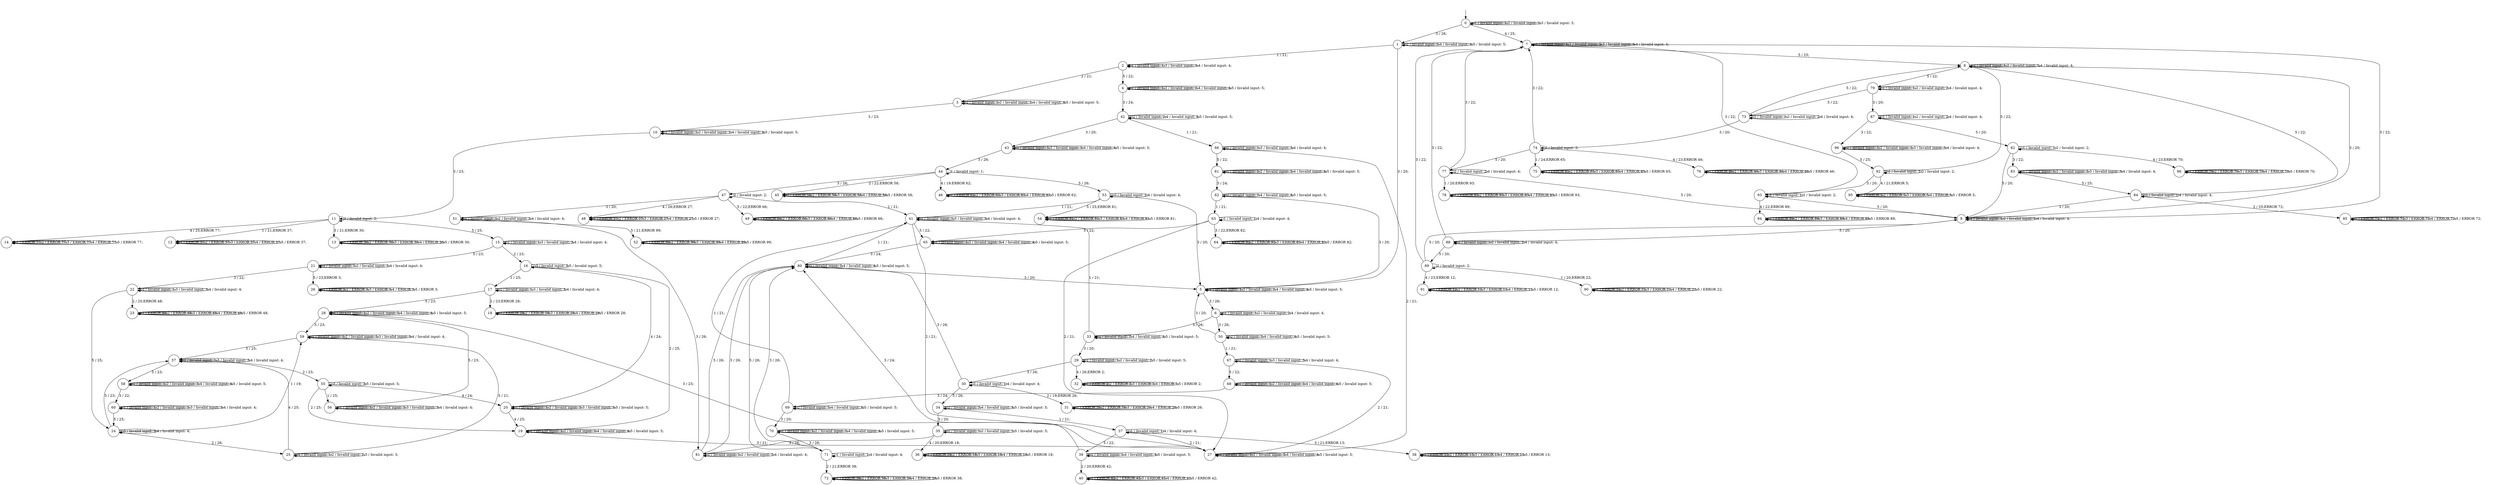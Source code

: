digraph g {
__start0 [label="" shape="none"];

	s0 [shape="circle" label="0"];
	s1 [shape="circle" label="1"];
	s2 [shape="circle" label="2"];
	s3 [shape="circle" label="3"];
	s4 [shape="circle" label="4"];
	s5 [shape="circle" label="5"];
	s6 [shape="circle" label="6"];
	s7 [shape="circle" label="7"];
	s8 [shape="circle" label="8"];
	s9 [shape="circle" label="9"];
	s10 [shape="circle" label="10"];
	s11 [shape="circle" label="11"];
	s12 [shape="circle" label="12"];
	s13 [shape="circle" label="13"];
	s14 [shape="circle" label="14"];
	s15 [shape="circle" label="15"];
	s16 [shape="circle" label="16"];
	s17 [shape="circle" label="17"];
	s18 [shape="circle" label="18"];
	s19 [shape="circle" label="19"];
	s20 [shape="circle" label="20"];
	s21 [shape="circle" label="21"];
	s22 [shape="circle" label="22"];
	s23 [shape="circle" label="23"];
	s24 [shape="circle" label="24"];
	s25 [shape="circle" label="25"];
	s26 [shape="circle" label="26"];
	s27 [shape="circle" label="27"];
	s28 [shape="circle" label="28"];
	s29 [shape="circle" label="29"];
	s30 [shape="circle" label="30"];
	s31 [shape="circle" label="31"];
	s32 [shape="circle" label="32"];
	s33 [shape="circle" label="33"];
	s34 [shape="circle" label="34"];
	s35 [shape="circle" label="35"];
	s36 [shape="circle" label="36"];
	s37 [shape="circle" label="37"];
	s38 [shape="circle" label="38"];
	s39 [shape="circle" label="39"];
	s40 [shape="circle" label="40"];
	s41 [shape="circle" label="41"];
	s42 [shape="circle" label="42"];
	s43 [shape="circle" label="43"];
	s44 [shape="circle" label="44"];
	s45 [shape="circle" label="45"];
	s46 [shape="circle" label="46"];
	s47 [shape="circle" label="47"];
	s48 [shape="circle" label="48"];
	s49 [shape="circle" label="49"];
	s50 [shape="circle" label="50"];
	s51 [shape="circle" label="51"];
	s52 [shape="circle" label="52"];
	s53 [shape="circle" label="53"];
	s54 [shape="circle" label="54"];
	s55 [shape="circle" label="55"];
	s56 [shape="circle" label="56"];
	s57 [shape="circle" label="57"];
	s58 [shape="circle" label="58"];
	s59 [shape="circle" label="59"];
	s60 [shape="circle" label="60"];
	s61 [shape="circle" label="61"];
	s62 [shape="circle" label="62"];
	s63 [shape="circle" label="63"];
	s64 [shape="circle" label="64"];
	s65 [shape="circle" label="65"];
	s66 [shape="circle" label="66"];
	s67 [shape="circle" label="67"];
	s68 [shape="circle" label="68"];
	s69 [shape="circle" label="69"];
	s70 [shape="circle" label="70"];
	s71 [shape="circle" label="71"];
	s72 [shape="circle" label="72"];
	s73 [shape="circle" label="73"];
	s74 [shape="circle" label="74"];
	s75 [shape="circle" label="75"];
	s76 [shape="circle" label="76"];
	s77 [shape="circle" label="77"];
	s78 [shape="circle" label="78"];
	s79 [shape="circle" label="79"];
	s80 [shape="circle" label="80"];
	s81 [shape="circle" label="81"];
	s82 [shape="circle" label="82"];
	s83 [shape="circle" label="83"];
	s84 [shape="circle" label="84"];
	s85 [shape="circle" label="85"];
	s86 [shape="circle" label="86"];
	s87 [shape="circle" label="87"];
	s88 [shape="circle" label="88"];
	s89 [shape="circle" label="89"];
	s90 [shape="circle" label="90"];
	s91 [shape="circle" label="91"];
	s92 [shape="circle" label="92"];
	s93 [shape="circle" label="93"];
	s94 [shape="circle" label="94"];
	s95 [shape="circle" label="95"];
	s96 [shape="circle" label="96"];
	s0 -> s0 [label="1 / Invalid input: 1;"];
	s0 -> s0 [label="2 / Invalid input: 2;"];
	s0 -> s0 [label="3 / Invalid input: 3;"];
	s0 -> s7 [label="4 / 25;"];
	s0 -> s1 [label="5 / 26;"];
	s1 -> s2 [label="1 / 21;"];
	s1 -> s1 [label="2 / Invalid input: 2;"];
	s1 -> s5 [label="3 / 20;"];
	s1 -> s1 [label="4 / Invalid input: 4;"];
	s1 -> s1 [label="5 / Invalid input: 5;"];
	s2 -> s2 [label="1 / Invalid input: 1;"];
	s2 -> s3 [label="2 / 21;"];
	s2 -> s2 [label="3 / Invalid input: 3;"];
	s2 -> s2 [label="4 / Invalid input: 4;"];
	s2 -> s4 [label="5 / 22;"];
	s3 -> s3 [label="1 / Invalid input: 1;"];
	s3 -> s3 [label="2 / Invalid input: 2;"];
	s3 -> s10 [label="3 / 23;"];
	s3 -> s3 [label="4 / Invalid input: 4;"];
	s3 -> s3 [label="5 / Invalid input: 5;"];
	s4 -> s4 [label="1 / Invalid input: 1;"];
	s4 -> s4 [label="2 / Invalid input: 2;"];
	s4 -> s42 [label="3 / 24;"];
	s4 -> s4 [label="4 / Invalid input: 4;"];
	s4 -> s4 [label="5 / Invalid input: 5;"];
	s5 -> s5 [label="1 / Invalid input: 1;"];
	s5 -> s5 [label="2 / Invalid input: 2;"];
	s5 -> s6 [label="3 / 26;"];
	s5 -> s5 [label="4 / Invalid input: 4;"];
	s5 -> s5 [label="5 / Invalid input: 5;"];
	s6 -> s6 [label="1 / Invalid input: 1;"];
	s6 -> s6 [label="2 / Invalid input: 2;"];
	s6 -> s50 [label="3 / 26;"];
	s6 -> s6 [label="4 / Invalid input: 4;"];
	s6 -> s33 [label="5 / 26;"];
	s7 -> s7 [label="1 / Invalid input: 1;"];
	s7 -> s7 [label="2 / Invalid input: 2;"];
	s7 -> s7 [label="3 / Invalid input: 3;"];
	s7 -> s7 [label="4 / Invalid input: 4;"];
	s7 -> s8 [label="5 / 25;"];
	s8 -> s8 [label="1 / Invalid input: 1;"];
	s8 -> s8 [label="2 / Invalid input: 2;"];
	s8 -> s9 [label="3 / 20;"];
	s8 -> s8 [label="4 / Invalid input: 4;"];
	s8 -> s79 [label="5 / 22;"];
	s9 -> s9 [label="1 / Invalid input: 1;"];
	s9 -> s9 [label="2 / Invalid input: 2;"];
	s9 -> s7 [label="3 / 22;"];
	s9 -> s9 [label="4 / Invalid input: 4;"];
	s9 -> s88 [label="5 / 20;"];
	s10 -> s10 [label="1 / Invalid input: 1;"];
	s10 -> s10 [label="2 / Invalid input: 2;"];
	s10 -> s11 [label="3 / 23;"];
	s10 -> s10 [label="4 / Invalid input: 4;"];
	s10 -> s10 [label="5 / Invalid input: 5;"];
	s11 -> s12 [label="1 / 21;ERROR 37;"];
	s11 -> s11 [label="2 / Invalid input: 2;"];
	s11 -> s13 [label="3 / 21;ERROR 30;"];
	s11 -> s14 [label="4 / 25;ERROR 77;"];
	s11 -> s15 [label="5 / 25;"];
	s12 -> s12 [label="1 / ERROR 37;"];
	s12 -> s12 [label="2 / ERROR 37;"];
	s12 -> s12 [label="3 / ERROR 37;"];
	s12 -> s12 [label="4 / ERROR 37;"];
	s12 -> s12 [label="5 / ERROR 37;"];
	s13 -> s13 [label="1 / ERROR 30;"];
	s13 -> s13 [label="2 / ERROR 30;"];
	s13 -> s13 [label="3 / ERROR 30;"];
	s13 -> s13 [label="4 / ERROR 30;"];
	s13 -> s13 [label="5 / ERROR 30;"];
	s14 -> s14 [label="1 / ERROR 77;"];
	s14 -> s14 [label="2 / ERROR 77;"];
	s14 -> s14 [label="3 / ERROR 77;"];
	s14 -> s14 [label="4 / ERROR 77;"];
	s14 -> s14 [label="5 / ERROR 77;"];
	s15 -> s15 [label="1 / Invalid input: 1;"];
	s15 -> s16 [label="2 / 23;"];
	s15 -> s15 [label="3 / Invalid input: 3;"];
	s15 -> s15 [label="4 / Invalid input: 4;"];
	s15 -> s21 [label="5 / 23;"];
	s16 -> s17 [label="1 / 25;"];
	s16 -> s19 [label="2 / 25;"];
	s16 -> s16 [label="3 / Invalid input: 3;"];
	s16 -> s20 [label="4 / 24;"];
	s16 -> s16 [label="5 / Invalid input: 5;"];
	s17 -> s17 [label="1 / Invalid input: 1;"];
	s17 -> s18 [label="2 / 23;ERROR 28;"];
	s17 -> s17 [label="3 / Invalid input: 3;"];
	s17 -> s17 [label="4 / Invalid input: 4;"];
	s17 -> s28 [label="5 / 23;"];
	s18 -> s18 [label="1 / ERROR 28;"];
	s18 -> s18 [label="2 / ERROR 28;"];
	s18 -> s18 [label="3 / ERROR 28;"];
	s18 -> s18 [label="4 / ERROR 28;"];
	s18 -> s18 [label="5 / ERROR 28;"];
	s19 -> s19 [label="1 / Invalid input: 1;"];
	s19 -> s19 [label="2 / Invalid input: 2;"];
	s19 -> s27 [label="3 / 21;"];
	s19 -> s19 [label="4 / Invalid input: 4;"];
	s19 -> s19 [label="5 / Invalid input: 5;"];
	s20 -> s20 [label="1 / Invalid input: 1;"];
	s20 -> s20 [label="2 / Invalid input: 2;"];
	s20 -> s20 [label="3 / Invalid input: 3;"];
	s20 -> s19 [label="4 / 25;"];
	s20 -> s20 [label="5 / Invalid input: 5;"];
	s21 -> s21 [label="1 / Invalid input: 1;"];
	s21 -> s21 [label="2 / Invalid input: 2;"];
	s21 -> s22 [label="3 / 22;"];
	s21 -> s21 [label="4 / Invalid input: 4;"];
	s21 -> s26 [label="5 / 23;ERROR 3;"];
	s22 -> s22 [label="1 / Invalid input: 1;"];
	s22 -> s23 [label="2 / 25;ERROR 48;"];
	s22 -> s22 [label="3 / Invalid input: 3;"];
	s22 -> s22 [label="4 / Invalid input: 4;"];
	s22 -> s24 [label="5 / 25;"];
	s23 -> s23 [label="1 / ERROR 48;"];
	s23 -> s23 [label="2 / ERROR 48;"];
	s23 -> s23 [label="3 / ERROR 48;"];
	s23 -> s23 [label="4 / ERROR 48;"];
	s23 -> s23 [label="5 / ERROR 48;"];
	s24 -> s59 [label="1 / 19;"];
	s24 -> s25 [label="2 / 26;"];
	s24 -> s24 [label="3 / Invalid input: 3;"];
	s24 -> s24 [label="4 / Invalid input: 4;"];
	s24 -> s57 [label="5 / 23;"];
	s25 -> s25 [label="1 / Invalid input: 1;"];
	s25 -> s25 [label="2 / Invalid input: 2;"];
	s25 -> s25 [label="3 / Invalid input: 3;"];
	s25 -> s57 [label="4 / 25;"];
	s25 -> s59 [label="5 / 21;"];
	s26 -> s26 [label="1 / ERROR 3;"];
	s26 -> s26 [label="2 / ERROR 3;"];
	s26 -> s26 [label="3 / ERROR 3;"];
	s26 -> s26 [label="4 / ERROR 3;"];
	s26 -> s26 [label="5 / ERROR 3;"];
	s27 -> s27 [label="1 / Invalid input: 1;"];
	s27 -> s27 [label="2 / Invalid input: 2;"];
	s27 -> s28 [label="3 / 23;"];
	s27 -> s27 [label="4 / Invalid input: 4;"];
	s27 -> s27 [label="5 / Invalid input: 5;"];
	s28 -> s28 [label="1 / Invalid input: 1;"];
	s28 -> s28 [label="2 / Invalid input: 2;"];
	s28 -> s59 [label="3 / 23;"];
	s28 -> s28 [label="4 / Invalid input: 4;"];
	s28 -> s28 [label="5 / Invalid input: 5;"];
	s29 -> s29 [label="1 / Invalid input: 1;"];
	s29 -> s29 [label="2 / Invalid input: 2;"];
	s29 -> s30 [label="3 / 26;"];
	s29 -> s32 [label="4 / 26;ERROR 2;"];
	s29 -> s29 [label="5 / Invalid input: 5;"];
	s30 -> s30 [label="1 / Invalid input: 1;"];
	s30 -> s31 [label="2 / 19;ERROR 26;"];
	s30 -> s80 [label="3 / 26;"];
	s30 -> s30 [label="4 / Invalid input: 4;"];
	s30 -> s34 [label="5 / 26;"];
	s31 -> s31 [label="1 / ERROR 26;"];
	s31 -> s31 [label="2 / ERROR 26;"];
	s31 -> s31 [label="3 / ERROR 26;"];
	s31 -> s31 [label="4 / ERROR 26;"];
	s31 -> s31 [label="5 / ERROR 26;"];
	s32 -> s32 [label="1 / ERROR 2;"];
	s32 -> s32 [label="2 / ERROR 2;"];
	s32 -> s32 [label="3 / ERROR 2;"];
	s32 -> s32 [label="4 / ERROR 2;"];
	s32 -> s32 [label="5 / ERROR 2;"];
	s33 -> s41 [label="1 / 21;"];
	s33 -> s33 [label="2 / Invalid input: 2;"];
	s33 -> s29 [label="3 / 20;"];
	s33 -> s33 [label="4 / Invalid input: 4;"];
	s33 -> s33 [label="5 / Invalid input: 5;"];
	s34 -> s37 [label="1 / 21;"];
	s34 -> s34 [label="2 / Invalid input: 2;"];
	s34 -> s35 [label="3 / 20;"];
	s34 -> s34 [label="4 / Invalid input: 4;"];
	s34 -> s34 [label="5 / Invalid input: 5;"];
	s35 -> s35 [label="1 / Invalid input: 1;"];
	s35 -> s35 [label="2 / Invalid input: 2;"];
	s35 -> s81 [label="3 / 26;"];
	s35 -> s36 [label="4 / 20;ERROR 18;"];
	s35 -> s35 [label="5 / Invalid input: 5;"];
	s36 -> s36 [label="1 / ERROR 18;"];
	s36 -> s36 [label="2 / ERROR 18;"];
	s36 -> s36 [label="3 / ERROR 18;"];
	s36 -> s36 [label="4 / ERROR 18;"];
	s36 -> s36 [label="5 / ERROR 18;"];
	s37 -> s37 [label="1 / Invalid input: 1;"];
	s37 -> s27 [label="2 / 21;"];
	s37 -> s38 [label="3 / 21;ERROR 13;"];
	s37 -> s37 [label="4 / Invalid input: 4;"];
	s37 -> s39 [label="5 / 22;"];
	s38 -> s38 [label="1 / ERROR 13;"];
	s38 -> s38 [label="2 / ERROR 13;"];
	s38 -> s38 [label="3 / ERROR 13;"];
	s38 -> s38 [label="4 / ERROR 13;"];
	s38 -> s38 [label="5 / ERROR 13;"];
	s39 -> s39 [label="1 / Invalid input: 1;"];
	s39 -> s40 [label="2 / 20;ERROR 42;"];
	s39 -> s80 [label="3 / 24;"];
	s39 -> s39 [label="4 / Invalid input: 4;"];
	s39 -> s39 [label="5 / Invalid input: 5;"];
	s40 -> s40 [label="1 / ERROR 42;"];
	s40 -> s40 [label="2 / ERROR 42;"];
	s40 -> s40 [label="3 / ERROR 42;"];
	s40 -> s40 [label="4 / ERROR 42;"];
	s40 -> s40 [label="5 / ERROR 42;"];
	s41 -> s41 [label="1 / Invalid input: 1;"];
	s41 -> s27 [label="2 / 21;"];
	s41 -> s41 [label="3 / Invalid input: 3;"];
	s41 -> s41 [label="4 / Invalid input: 4;"];
	s41 -> s65 [label="5 / 22;"];
	s42 -> s66 [label="1 / 21;"];
	s42 -> s42 [label="2 / Invalid input: 2;"];
	s42 -> s43 [label="3 / 20;"];
	s42 -> s42 [label="4 / Invalid input: 4;"];
	s42 -> s42 [label="5 / Invalid input: 5;"];
	s43 -> s43 [label="1 / Invalid input: 1;"];
	s43 -> s43 [label="2 / Invalid input: 2;"];
	s43 -> s44 [label="3 / 26;"];
	s43 -> s43 [label="4 / Invalid input: 4;"];
	s43 -> s43 [label="5 / Invalid input: 5;"];
	s44 -> s44 [label="1 / Invalid input: 1;"];
	s44 -> s45 [label="2 / 22;ERROR 58;"];
	s44 -> s47 [label="3 / 26;"];
	s44 -> s46 [label="4 / 19;ERROR 62;"];
	s44 -> s53 [label="5 / 26;"];
	s45 -> s45 [label="1 / ERROR 58;"];
	s45 -> s45 [label="2 / ERROR 58;"];
	s45 -> s45 [label="3 / ERROR 58;"];
	s45 -> s45 [label="4 / ERROR 58;"];
	s45 -> s45 [label="5 / ERROR 58;"];
	s46 -> s46 [label="1 / ERROR 62;"];
	s46 -> s46 [label="2 / ERROR 62;"];
	s46 -> s46 [label="3 / ERROR 62;"];
	s46 -> s46 [label="4 / ERROR 62;"];
	s46 -> s46 [label="5 / ERROR 62;"];
	s47 -> s41 [label="1 / 21;"];
	s47 -> s47 [label="2 / Invalid input: 2;"];
	s47 -> s51 [label="3 / 20;"];
	s47 -> s48 [label="4 / 26;ERROR 27;"];
	s47 -> s49 [label="5 / 22;ERROR 66;"];
	s48 -> s48 [label="1 / ERROR 27;"];
	s48 -> s48 [label="2 / ERROR 27;"];
	s48 -> s48 [label="3 / ERROR 27;"];
	s48 -> s48 [label="4 / ERROR 27;"];
	s48 -> s48 [label="5 / ERROR 27;"];
	s49 -> s49 [label="1 / ERROR 66;"];
	s49 -> s49 [label="2 / ERROR 66;"];
	s49 -> s49 [label="3 / ERROR 66;"];
	s49 -> s49 [label="4 / ERROR 66;"];
	s49 -> s49 [label="5 / ERROR 66;"];
	s50 -> s67 [label="1 / 21;"];
	s50 -> s50 [label="2 / Invalid input: 2;"];
	s50 -> s5 [label="3 / 20;"];
	s50 -> s50 [label="4 / Invalid input: 4;"];
	s50 -> s50 [label="5 / Invalid input: 5;"];
	s51 -> s51 [label="1 / Invalid input: 1;"];
	s51 -> s51 [label="2 / Invalid input: 2;"];
	s51 -> s81 [label="3 / 26;"];
	s51 -> s51 [label="4 / Invalid input: 4;"];
	s51 -> s52 [label="5 / 21;ERROR 99;"];
	s52 -> s52 [label="1 / ERROR 99;"];
	s52 -> s52 [label="2 / ERROR 99;"];
	s52 -> s52 [label="3 / ERROR 99;"];
	s52 -> s52 [label="4 / ERROR 99;"];
	s52 -> s52 [label="5 / ERROR 99;"];
	s53 -> s41 [label="1 / 21;"];
	s53 -> s53 [label="2 / Invalid input: 2;"];
	s53 -> s5 [label="3 / 20;"];
	s53 -> s53 [label="4 / Invalid input: 4;"];
	s53 -> s54 [label="5 / 25;ERROR 81;"];
	s54 -> s54 [label="1 / ERROR 81;"];
	s54 -> s54 [label="2 / ERROR 81;"];
	s54 -> s54 [label="3 / ERROR 81;"];
	s54 -> s54 [label="4 / ERROR 81;"];
	s54 -> s54 [label="5 / ERROR 81;"];
	s55 -> s56 [label="1 / 25;"];
	s55 -> s19 [label="2 / 25;"];
	s55 -> s55 [label="3 / Invalid input: 3;"];
	s55 -> s20 [label="4 / 24;"];
	s55 -> s55 [label="5 / Invalid input: 5;"];
	s56 -> s56 [label="1 / Invalid input: 1;"];
	s56 -> s56 [label="2 / Invalid input: 2;"];
	s56 -> s56 [label="3 / Invalid input: 3;"];
	s56 -> s56 [label="4 / Invalid input: 4;"];
	s56 -> s28 [label="5 / 23;"];
	s57 -> s57 [label="1 / Invalid input: 1;"];
	s57 -> s55 [label="2 / 23;"];
	s57 -> s57 [label="3 / Invalid input: 3;"];
	s57 -> s57 [label="4 / Invalid input: 4;"];
	s57 -> s58 [label="5 / 23;"];
	s58 -> s58 [label="1 / Invalid input: 1;"];
	s58 -> s58 [label="2 / Invalid input: 2;"];
	s58 -> s60 [label="3 / 22;"];
	s58 -> s58 [label="4 / Invalid input: 4;"];
	s58 -> s58 [label="5 / Invalid input: 5;"];
	s59 -> s59 [label="1 / Invalid input: 1;"];
	s59 -> s59 [label="2 / Invalid input: 2;"];
	s59 -> s59 [label="3 / Invalid input: 3;"];
	s59 -> s59 [label="4 / Invalid input: 4;"];
	s59 -> s57 [label="5 / 25;"];
	s60 -> s60 [label="1 / Invalid input: 1;"];
	s60 -> s60 [label="2 / Invalid input: 2;"];
	s60 -> s60 [label="3 / Invalid input: 3;"];
	s60 -> s60 [label="4 / Invalid input: 4;"];
	s60 -> s24 [label="5 / 25;"];
	s61 -> s61 [label="1 / Invalid input: 1;"];
	s61 -> s61 [label="2 / Invalid input: 2;"];
	s61 -> s62 [label="3 / 24;"];
	s61 -> s61 [label="4 / Invalid input: 4;"];
	s61 -> s61 [label="5 / Invalid input: 5;"];
	s62 -> s63 [label="1 / 21;"];
	s62 -> s62 [label="2 / Invalid input: 2;"];
	s62 -> s5 [label="3 / 20;"];
	s62 -> s62 [label="4 / Invalid input: 4;"];
	s62 -> s62 [label="5 / Invalid input: 5;"];
	s63 -> s63 [label="1 / Invalid input: 1;"];
	s63 -> s27 [label="2 / 21;"];
	s63 -> s64 [label="3 / 22;ERROR 82;"];
	s63 -> s63 [label="4 / Invalid input: 4;"];
	s63 -> s65 [label="5 / 22;"];
	s64 -> s64 [label="1 / ERROR 82;"];
	s64 -> s64 [label="2 / ERROR 82;"];
	s64 -> s64 [label="3 / ERROR 82;"];
	s64 -> s64 [label="4 / ERROR 82;"];
	s64 -> s64 [label="5 / ERROR 82;"];
	s65 -> s65 [label="1 / Invalid input: 1;"];
	s65 -> s65 [label="2 / Invalid input: 2;"];
	s65 -> s80 [label="3 / 24;"];
	s65 -> s65 [label="4 / Invalid input: 4;"];
	s65 -> s65 [label="5 / Invalid input: 5;"];
	s66 -> s66 [label="1 / Invalid input: 1;"];
	s66 -> s27 [label="2 / 21;"];
	s66 -> s66 [label="3 / Invalid input: 3;"];
	s66 -> s66 [label="4 / Invalid input: 4;"];
	s66 -> s61 [label="5 / 22;"];
	s67 -> s67 [label="1 / Invalid input: 1;"];
	s67 -> s27 [label="2 / 21;"];
	s67 -> s67 [label="3 / Invalid input: 3;"];
	s67 -> s67 [label="4 / Invalid input: 4;"];
	s67 -> s68 [label="5 / 22;"];
	s68 -> s68 [label="1 / Invalid input: 1;"];
	s68 -> s68 [label="2 / Invalid input: 2;"];
	s68 -> s69 [label="3 / 24;"];
	s68 -> s68 [label="4 / Invalid input: 4;"];
	s68 -> s68 [label="5 / Invalid input: 5;"];
	s69 -> s41 [label="1 / 21;"];
	s69 -> s69 [label="2 / Invalid input: 2;"];
	s69 -> s70 [label="3 / 20;"];
	s69 -> s69 [label="4 / Invalid input: 4;"];
	s69 -> s69 [label="5 / Invalid input: 5;"];
	s70 -> s70 [label="1 / Invalid input: 1;"];
	s70 -> s70 [label="2 / Invalid input: 2;"];
	s70 -> s71 [label="3 / 26;"];
	s70 -> s70 [label="4 / Invalid input: 4;"];
	s70 -> s70 [label="5 / Invalid input: 5;"];
	s71 -> s71 [label="1 / Invalid input: 1;"];
	s71 -> s72 [label="2 / 21;ERROR 38;"];
	s71 -> s80 [label="3 / 26;"];
	s71 -> s71 [label="4 / Invalid input: 4;"];
	s71 -> s80 [label="5 / 26;"];
	s72 -> s72 [label="1 / ERROR 38;"];
	s72 -> s72 [label="2 / ERROR 38;"];
	s72 -> s72 [label="3 / ERROR 38;"];
	s72 -> s72 [label="4 / ERROR 38;"];
	s72 -> s72 [label="5 / ERROR 38;"];
	s73 -> s73 [label="1 / Invalid input: 1;"];
	s73 -> s73 [label="2 / Invalid input: 2;"];
	s73 -> s74 [label="3 / 20;"];
	s73 -> s73 [label="4 / Invalid input: 4;"];
	s73 -> s8 [label="5 / 22;"];
	s74 -> s75 [label="1 / 24;ERROR 65;"];
	s74 -> s74 [label="2 / Invalid input: 2;"];
	s74 -> s7 [label="3 / 22;"];
	s74 -> s76 [label="4 / 23;ERROR 46;"];
	s74 -> s77 [label="5 / 20;"];
	s75 -> s75 [label="1 / ERROR 65;"];
	s75 -> s75 [label="2 / ERROR 65;"];
	s75 -> s75 [label="3 / ERROR 65;"];
	s75 -> s75 [label="4 / ERROR 65;"];
	s75 -> s75 [label="5 / ERROR 65;"];
	s76 -> s76 [label="1 / ERROR 46;"];
	s76 -> s76 [label="2 / ERROR 46;"];
	s76 -> s76 [label="3 / ERROR 46;"];
	s76 -> s76 [label="4 / ERROR 46;"];
	s76 -> s76 [label="5 / ERROR 46;"];
	s77 -> s78 [label="1 / 20;ERROR 93;"];
	s77 -> s77 [label="2 / Invalid input: 2;"];
	s77 -> s7 [label="3 / 22;"];
	s77 -> s77 [label="4 / Invalid input: 4;"];
	s77 -> s9 [label="5 / 20;"];
	s78 -> s78 [label="1 / ERROR 93;"];
	s78 -> s78 [label="2 / ERROR 93;"];
	s78 -> s78 [label="3 / ERROR 93;"];
	s78 -> s78 [label="4 / ERROR 93;"];
	s78 -> s78 [label="5 / ERROR 93;"];
	s79 -> s79 [label="1 / Invalid input: 1;"];
	s79 -> s79 [label="2 / Invalid input: 2;"];
	s79 -> s87 [label="3 / 20;"];
	s79 -> s79 [label="4 / Invalid input: 4;"];
	s79 -> s73 [label="5 / 22;"];
	s80 -> s41 [label="1 / 21;"];
	s80 -> s80 [label="2 / Invalid input: 2;"];
	s80 -> s5 [label="3 / 20;"];
	s80 -> s80 [label="4 / Invalid input: 4;"];
	s80 -> s80 [label="5 / Invalid input: 5;"];
	s81 -> s81 [label="1 / Invalid input: 1;"];
	s81 -> s81 [label="2 / Invalid input: 2;"];
	s81 -> s80 [label="3 / 26;"];
	s81 -> s81 [label="4 / Invalid input: 4;"];
	s81 -> s80 [label="5 / 26;"];
	s82 -> s82 [label="1 / Invalid input: 1;"];
	s82 -> s82 [label="2 / Invalid input: 2;"];
	s82 -> s83 [label="3 / 22;"];
	s82 -> s86 [label="4 / 23;ERROR 70;"];
	s82 -> s9 [label="5 / 20;"];
	s83 -> s83 [label="1 / Invalid input: 1;"];
	s83 -> s83 [label="2 / Invalid input: 2;"];
	s83 -> s83 [label="3 / Invalid input: 3;"];
	s83 -> s83 [label="4 / Invalid input: 4;"];
	s83 -> s84 [label="5 / 25;"];
	s84 -> s84 [label="1 / Invalid input: 1;"];
	s84 -> s85 [label="2 / 25;ERROR 72;"];
	s84 -> s9 [label="3 / 20;"];
	s84 -> s84 [label="4 / Invalid input: 4;"];
	s84 -> s8 [label="5 / 22;"];
	s85 -> s85 [label="1 / ERROR 72;"];
	s85 -> s85 [label="2 / ERROR 72;"];
	s85 -> s85 [label="3 / ERROR 72;"];
	s85 -> s85 [label="4 / ERROR 72;"];
	s85 -> s85 [label="5 / ERROR 72;"];
	s86 -> s86 [label="1 / ERROR 70;"];
	s86 -> s86 [label="2 / ERROR 70;"];
	s86 -> s86 [label="3 / ERROR 70;"];
	s86 -> s86 [label="4 / ERROR 70;"];
	s86 -> s86 [label="5 / ERROR 70;"];
	s87 -> s87 [label="1 / Invalid input: 1;"];
	s87 -> s87 [label="2 / Invalid input: 2;"];
	s87 -> s96 [label="3 / 22;"];
	s87 -> s87 [label="4 / Invalid input: 4;"];
	s87 -> s82 [label="5 / 20;"];
	s88 -> s88 [label="1 / Invalid input: 1;"];
	s88 -> s88 [label="2 / Invalid input: 2;"];
	s88 -> s7 [label="3 / 22;"];
	s88 -> s88 [label="4 / Invalid input: 4;"];
	s88 -> s89 [label="5 / 20;"];
	s89 -> s90 [label="1 / 20;ERROR 22;"];
	s89 -> s89 [label="2 / Invalid input: 2;"];
	s89 -> s7 [label="3 / 22;"];
	s89 -> s91 [label="4 / 23;ERROR 12;"];
	s89 -> s9 [label="5 / 20;"];
	s90 -> s90 [label="1 / ERROR 22;"];
	s90 -> s90 [label="2 / ERROR 22;"];
	s90 -> s90 [label="3 / ERROR 22;"];
	s90 -> s90 [label="4 / ERROR 22;"];
	s90 -> s90 [label="5 / ERROR 22;"];
	s91 -> s91 [label="1 / ERROR 12;"];
	s91 -> s91 [label="2 / ERROR 12;"];
	s91 -> s91 [label="3 / ERROR 12;"];
	s91 -> s91 [label="4 / ERROR 12;"];
	s91 -> s91 [label="5 / ERROR 12;"];
	s92 -> s92 [label="1 / Invalid input: 1;"];
	s92 -> s92 [label="2 / Invalid input: 2;"];
	s92 -> s93 [label="3 / 20;"];
	s92 -> s95 [label="4 / 21;ERROR 5;"];
	s92 -> s8 [label="5 / 22;"];
	s93 -> s93 [label="1 / Invalid input: 1;"];
	s93 -> s93 [label="2 / Invalid input: 2;"];
	s93 -> s7 [label="3 / 22;"];
	s93 -> s94 [label="4 / 22;ERROR 89;"];
	s93 -> s9 [label="5 / 20;"];
	s94 -> s94 [label="1 / ERROR 89;"];
	s94 -> s94 [label="2 / ERROR 89;"];
	s94 -> s94 [label="3 / ERROR 89;"];
	s94 -> s94 [label="4 / ERROR 89;"];
	s94 -> s94 [label="5 / ERROR 89;"];
	s95 -> s95 [label="1 / ERROR 5;"];
	s95 -> s95 [label="2 / ERROR 5;"];
	s95 -> s95 [label="3 / ERROR 5;"];
	s95 -> s95 [label="4 / ERROR 5;"];
	s95 -> s95 [label="5 / ERROR 5;"];
	s96 -> s96 [label="1 / Invalid input: 1;"];
	s96 -> s96 [label="2 / Invalid input: 2;"];
	s96 -> s96 [label="3 / Invalid input: 3;"];
	s96 -> s96 [label="4 / Invalid input: 4;"];
	s96 -> s92 [label="5 / 25;"];

__start0 -> s0;
}
